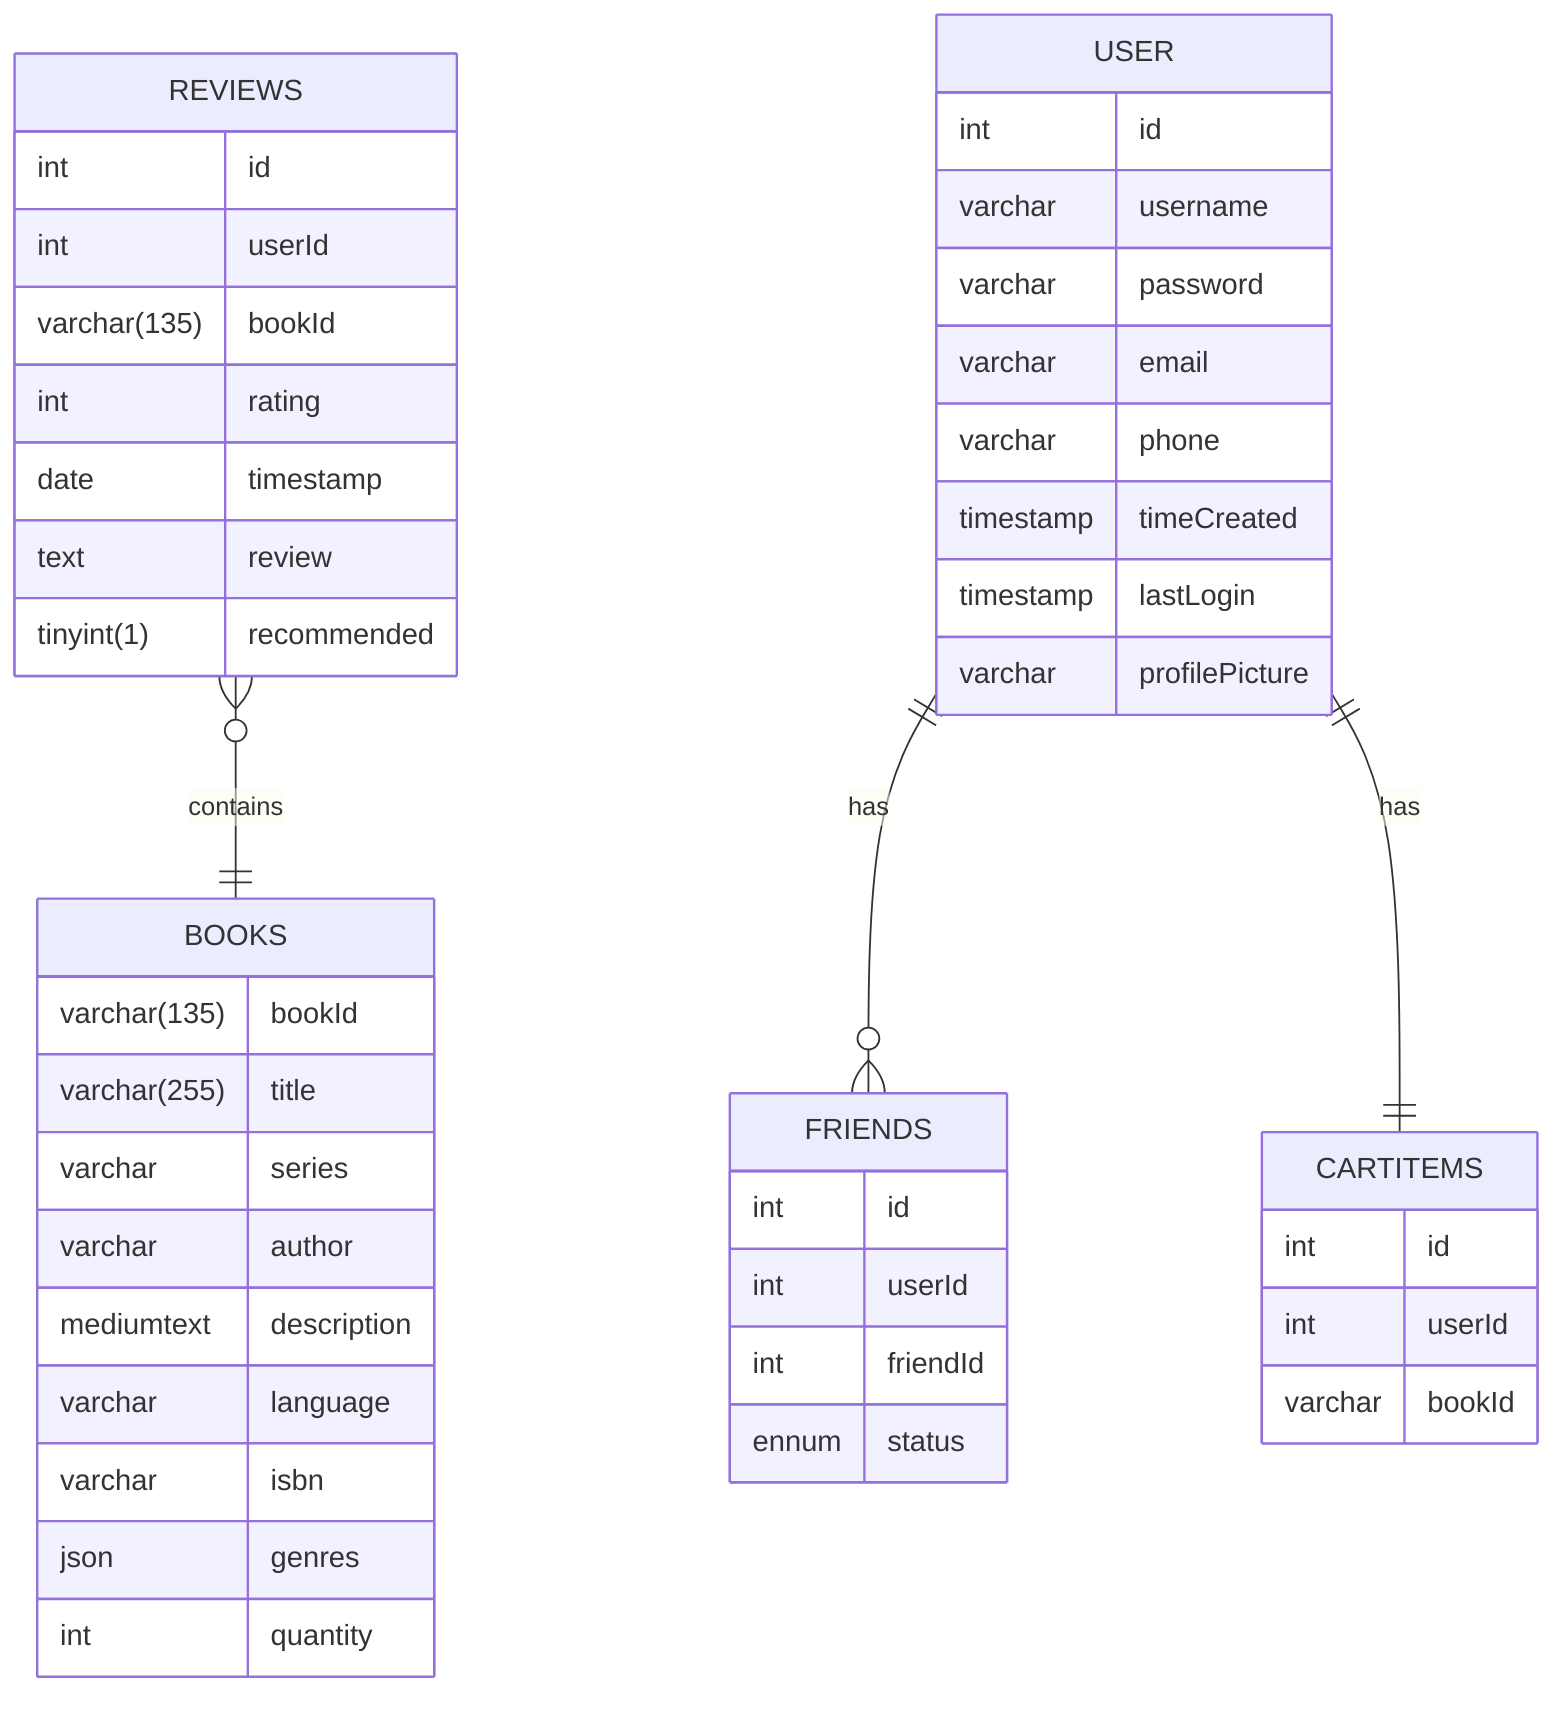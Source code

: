erDiagram
    REVIEWS }o--|| BOOKS : contains
    REVIEWS {
        int id
        int userId
        varchar(135) bookId
        int rating
        date timestamp
        text review
        tinyint(1) recommended
    }
    BOOKS {
        varchar(135) bookId
        varchar(255) title
        varchar series
        varchar author
        mediumtext description
        varchar language
        varchar isbn
        json genres
        int quantity
    }
    USER ||--o{ FRIENDS : has
    USER {
        int id
        varchar username
        varchar password
        varchar email
        varchar phone
        timestamp timeCreated
        timestamp lastLogin
        varchar profilePicture
    }

    USER ||--|| CARTITEMS : has
    CARTITEMS {
        int id
        int userId
        varchar bookId
    }

    FRIENDS {
        int id
        int userId
        int friendId
        ennum status
    }